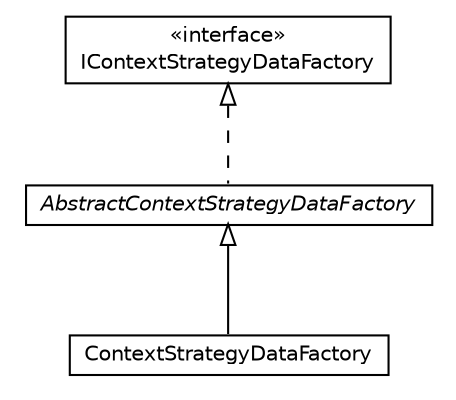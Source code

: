 #!/usr/local/bin/dot
#
# Class diagram 
# Generated by UMLGraph version R5_6-24-gf6e263 (http://www.umlgraph.org/)
#

digraph G {
	edge [fontname="Helvetica",fontsize=10,labelfontname="Helvetica",labelfontsize=10];
	node [fontname="Helvetica",fontsize=10,shape=plaintext];
	nodesep=0.25;
	ranksep=0.5;
	// org.universAAL.middleware.context.data.factory.AbstractContextStrategyDataFactory
	c184957 [label=<<table title="org.universAAL.middleware.context.data.factory.AbstractContextStrategyDataFactory" border="0" cellborder="1" cellspacing="0" cellpadding="2" port="p" href="./AbstractContextStrategyDataFactory.html">
		<tr><td><table border="0" cellspacing="0" cellpadding="1">
<tr><td align="center" balign="center"><font face="Helvetica-Oblique"> AbstractContextStrategyDataFactory </font></td></tr>
		</table></td></tr>
		</table>>, URL="./AbstractContextStrategyDataFactory.html", fontname="Helvetica", fontcolor="black", fontsize=10.0];
	// org.universAAL.middleware.context.data.factory.ContextStrategyDataFactory
	c184958 [label=<<table title="org.universAAL.middleware.context.data.factory.ContextStrategyDataFactory" border="0" cellborder="1" cellspacing="0" cellpadding="2" port="p" href="./ContextStrategyDataFactory.html">
		<tr><td><table border="0" cellspacing="0" cellpadding="1">
<tr><td align="center" balign="center"> ContextStrategyDataFactory </td></tr>
		</table></td></tr>
		</table>>, URL="./ContextStrategyDataFactory.html", fontname="Helvetica", fontcolor="black", fontsize=10.0];
	// org.universAAL.middleware.context.data.factory.IContextStrategyDataFactory
	c184959 [label=<<table title="org.universAAL.middleware.context.data.factory.IContextStrategyDataFactory" border="0" cellborder="1" cellspacing="0" cellpadding="2" port="p" href="./IContextStrategyDataFactory.html">
		<tr><td><table border="0" cellspacing="0" cellpadding="1">
<tr><td align="center" balign="center"> &#171;interface&#187; </td></tr>
<tr><td align="center" balign="center"> IContextStrategyDataFactory </td></tr>
		</table></td></tr>
		</table>>, URL="./IContextStrategyDataFactory.html", fontname="Helvetica", fontcolor="black", fontsize=10.0];
	//org.universAAL.middleware.context.data.factory.AbstractContextStrategyDataFactory implements org.universAAL.middleware.context.data.factory.IContextStrategyDataFactory
	c184959:p -> c184957:p [dir=back,arrowtail=empty,style=dashed];
	//org.universAAL.middleware.context.data.factory.ContextStrategyDataFactory extends org.universAAL.middleware.context.data.factory.AbstractContextStrategyDataFactory
	c184957:p -> c184958:p [dir=back,arrowtail=empty];
}

